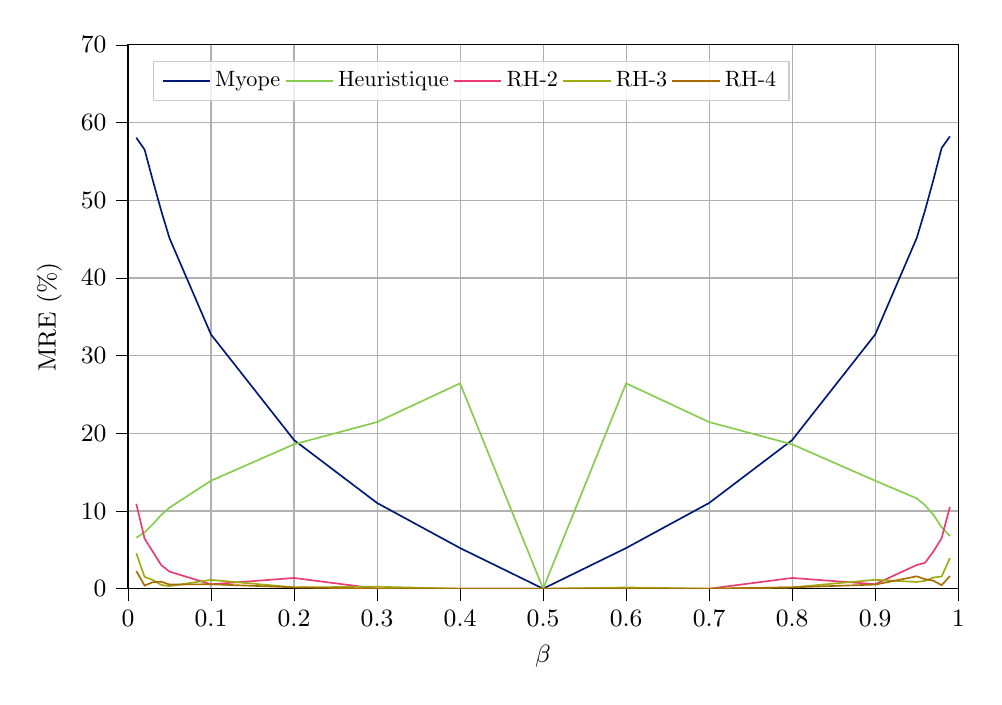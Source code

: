 % This file was created by tikzplotlib v0.9.1.
\begin{tikzpicture}

\definecolor{color0}{rgb}{0,0.098,0.459}
\definecolor{color1}{rgb}{0.525,0.8,0.302}
\definecolor{color2}{rgb}{0.918,0.231,0.451}
\definecolor{color3}{rgb}{0.616,0.671,0.067}
\definecolor{color4}{rgb}{0.659,0.435,0}

\begin{axis}[
height=0.7\linewidth,
label style={font=\small},
legend cell align={left},
legend columns=5,
legend style={fill opacity=0.8, draw opacity=1, text opacity=1, at={(0.03,0.97)}, anchor=north west, draw=white!80!black},
legend style={nodes={scale=0.8}},
tick align=outside,
tick label style={font=\small},
tick pos=left,
width=\linewidth,
x grid style={white!69.02!black},
xlabel={\(\displaystyle \beta\)},
xmajorgrids,
xmin=0, xmax=1,
xtick style={color=black},
y grid style={white!69.02!black},
ylabel={MRE (\%)},
ymajorgrids,
ymin=-4.9e-15, ymax=70,
ytick style={color=black}
]
\addplot [semithick, color0]
table {%
0.01 58.058
0.02 56.519
0.03 52.522
0.04 48.661
0.05 45.12
0.1 32.723
0.2 19.134
0.3 11.037
0.4 5.23
0.5 0
0.6 5.23
0.7 11.037
0.8 19.134
0.9 32.724
0.95 45.13
0.96 48.684
0.97 52.582
0.98 56.723
0.99 58.22
};
\addlegendentry{Myope}
\addplot [semithick, color1]
table {%
0.01 6.553
0.02 7.251
0.03 8.308
0.04 9.499
0.05 10.431
0.1 13.9
0.2 18.59
0.3 21.449
0.4 26.434
0.5 0
0.6 26.434
0.7 21.449
0.8 18.584
0.9 13.894
0.95 11.635
0.96 10.74
0.97 9.524
0.98 7.917
0.99 6.767
};
\addlegendentry{Heuristique}
\addplot [semithick, color2]
table {%
0.01 10.922
0.02 6.443
0.04 3.052
0.05 2.196
0.1 0.567
0.2 1.382
0.3 7.153e-07
0.7 7.153e-07
0.8 1.382
0.9 0.58
0.95 3.05
0.96 3.328
0.97 4.771
0.98 6.495
0.99 10.53
};
\addlegendentry{RH-2}
\addplot [semithick, color3]
table {%
0.01 4.558
0.02 1.52
0.03 1.111
0.04 0.488
0.05 0.333
0.1 1.134
0.2 0.172
0.3 0.25
0.4 0.002
0.5 0
0.6 0.159
0.7 0.001
0.8 0.172
0.9 1.141
0.95 0.866
0.96 1.008
0.97 1.431
0.98 1.572
0.99 3.94
};
\addlegendentry{RH-3}
\addplot [semithick, color4]
table {%
0.01 2.281
0.02 0.4
0.03 0.843
0.04 0.893
0.05 0.538
0.1 0.569
0.2 0.172
0.3 7.153e-07
0.7 7.153e-07
0.8 0.172
0.9 0.531
0.95 1.593
0.96 1.223
0.97 1.036
0.98 0.451
0.99 1.625
};
\addlegendentry{RH-4}
\end{axis}

\end{tikzpicture}
